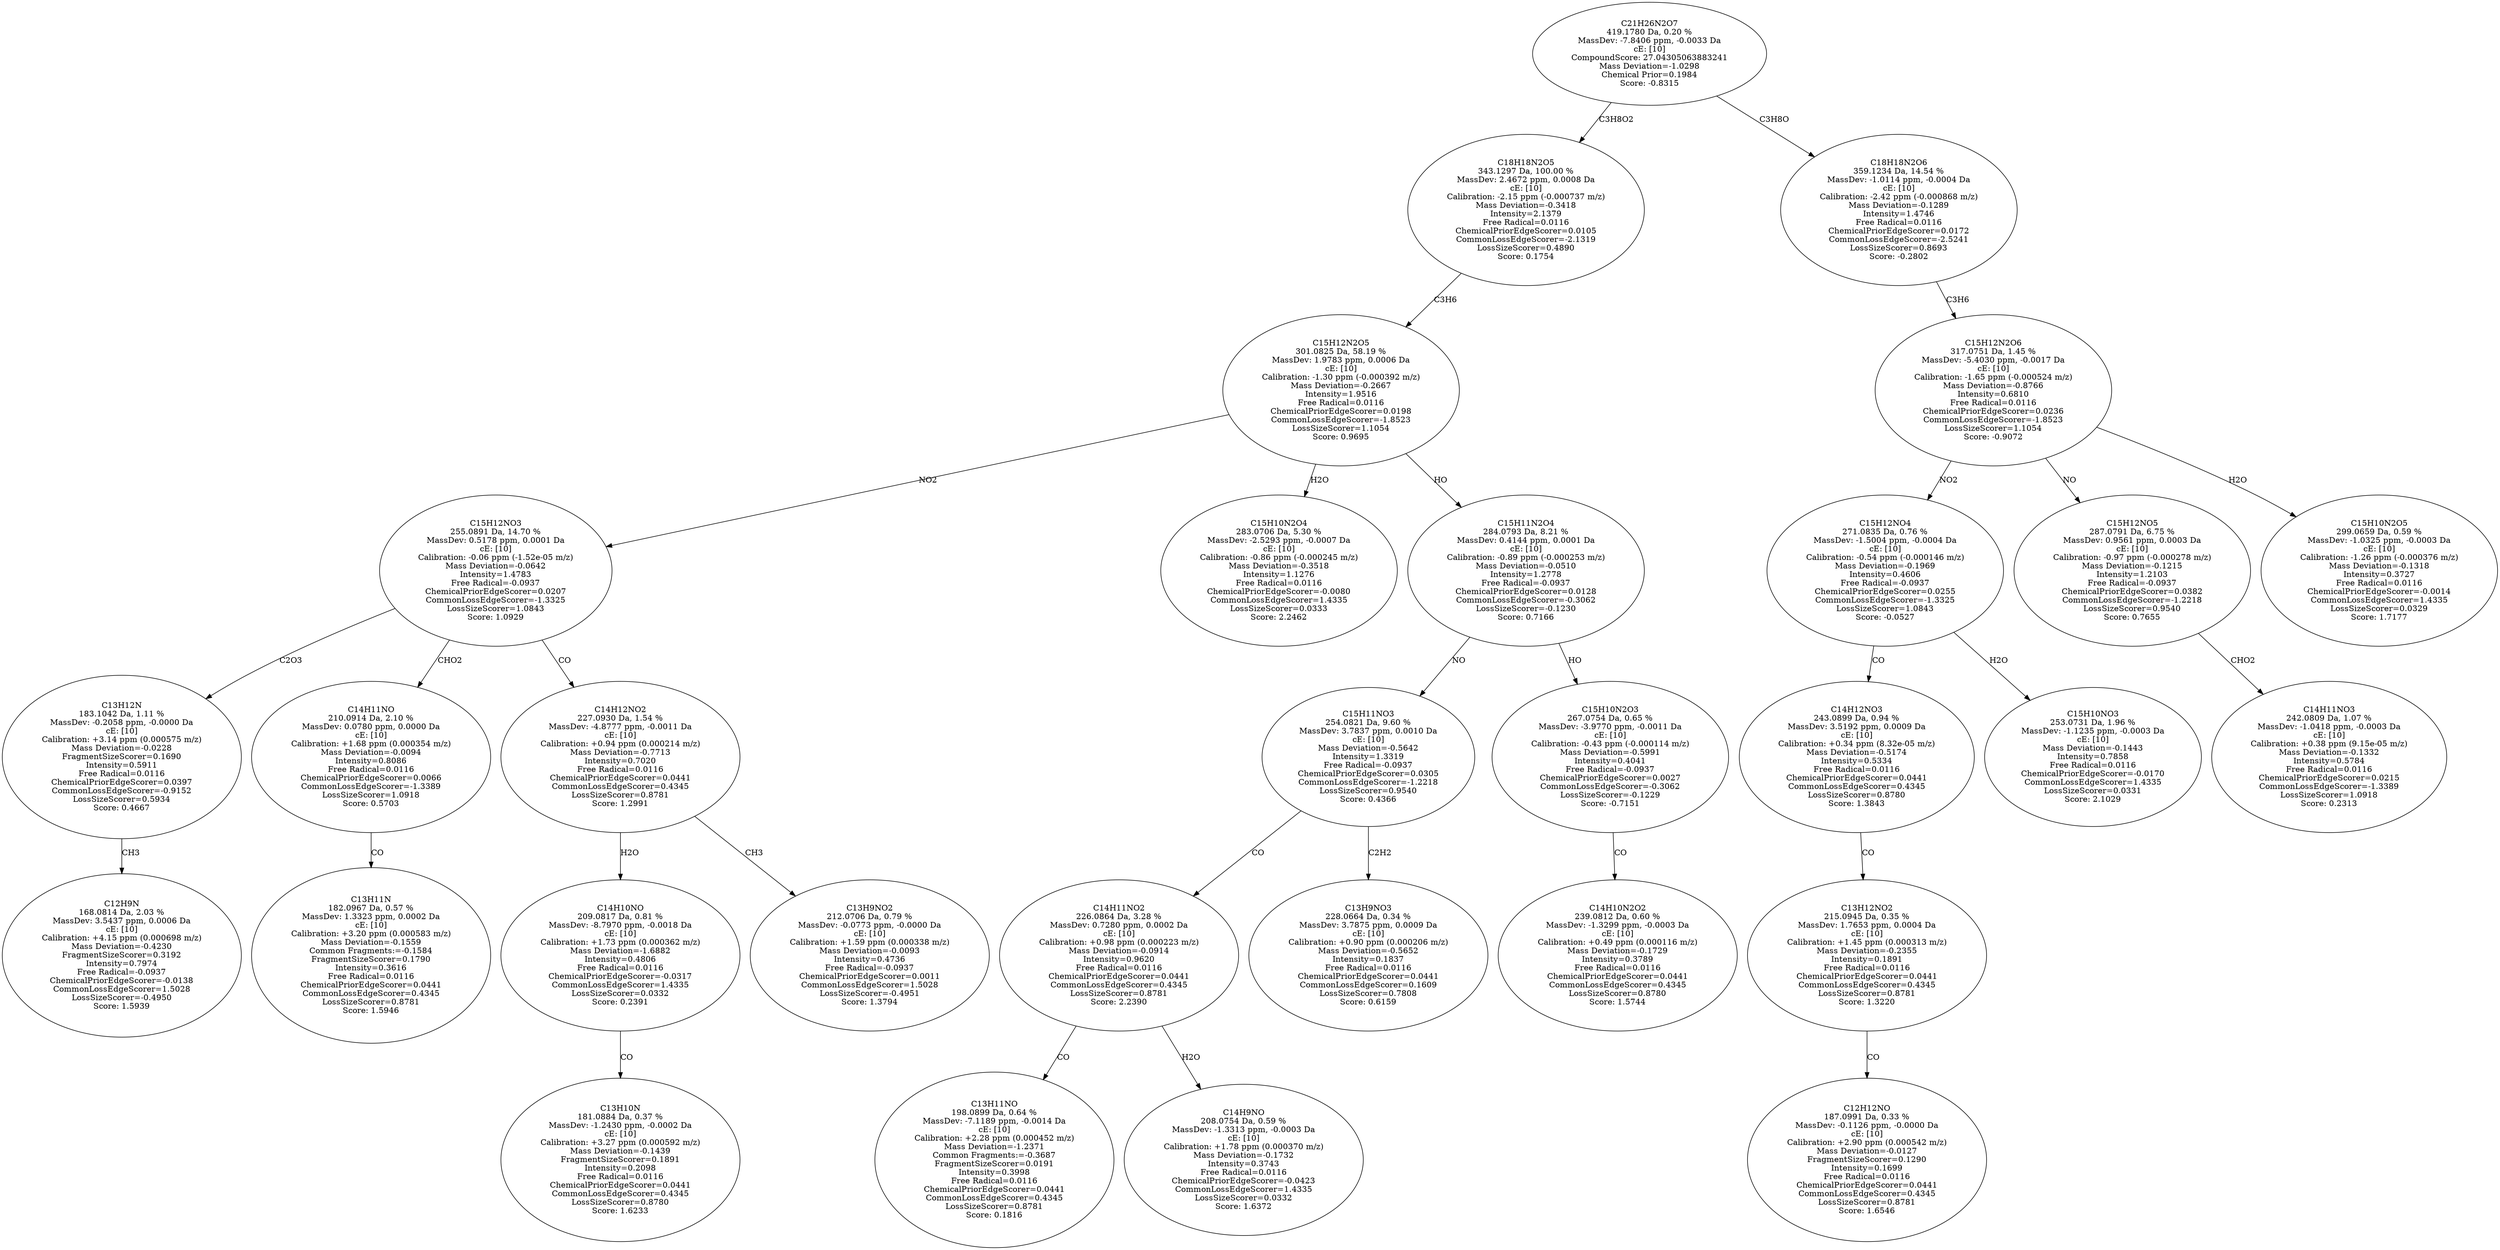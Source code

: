 strict digraph {
v1 [label="C12H9N\n168.0814 Da, 2.03 %\nMassDev: 3.5437 ppm, 0.0006 Da\ncE: [10]\nCalibration: +4.15 ppm (0.000698 m/z)\nMass Deviation=-0.4230\nFragmentSizeScorer=0.3192\nIntensity=0.7974\nFree Radical=-0.0937\nChemicalPriorEdgeScorer=-0.0138\nCommonLossEdgeScorer=1.5028\nLossSizeScorer=-0.4950\nScore: 1.5939"];
v2 [label="C13H12N\n183.1042 Da, 1.11 %\nMassDev: -0.2058 ppm, -0.0000 Da\ncE: [10]\nCalibration: +3.14 ppm (0.000575 m/z)\nMass Deviation=-0.0228\nFragmentSizeScorer=0.1690\nIntensity=0.5911\nFree Radical=0.0116\nChemicalPriorEdgeScorer=0.0397\nCommonLossEdgeScorer=-0.9152\nLossSizeScorer=0.5934\nScore: 0.4667"];
v3 [label="C13H11N\n182.0967 Da, 0.57 %\nMassDev: 1.3323 ppm, 0.0002 Da\ncE: [10]\nCalibration: +3.20 ppm (0.000583 m/z)\nMass Deviation=-0.1559\nCommon Fragments:=-0.1584\nFragmentSizeScorer=0.1790\nIntensity=0.3616\nFree Radical=0.0116\nChemicalPriorEdgeScorer=0.0441\nCommonLossEdgeScorer=0.4345\nLossSizeScorer=0.8781\nScore: 1.5946"];
v4 [label="C14H11NO\n210.0914 Da, 2.10 %\nMassDev: 0.0780 ppm, 0.0000 Da\ncE: [10]\nCalibration: +1.68 ppm (0.000354 m/z)\nMass Deviation=-0.0094\nIntensity=0.8086\nFree Radical=0.0116\nChemicalPriorEdgeScorer=0.0066\nCommonLossEdgeScorer=-1.3389\nLossSizeScorer=1.0918\nScore: 0.5703"];
v5 [label="C13H10N\n181.0884 Da, 0.37 %\nMassDev: -1.2430 ppm, -0.0002 Da\ncE: [10]\nCalibration: +3.27 ppm (0.000592 m/z)\nMass Deviation=-0.1439\nFragmentSizeScorer=0.1891\nIntensity=0.2098\nFree Radical=0.0116\nChemicalPriorEdgeScorer=0.0441\nCommonLossEdgeScorer=0.4345\nLossSizeScorer=0.8780\nScore: 1.6233"];
v6 [label="C14H10NO\n209.0817 Da, 0.81 %\nMassDev: -8.7970 ppm, -0.0018 Da\ncE: [10]\nCalibration: +1.73 ppm (0.000362 m/z)\nMass Deviation=-1.6882\nIntensity=0.4806\nFree Radical=0.0116\nChemicalPriorEdgeScorer=-0.0317\nCommonLossEdgeScorer=1.4335\nLossSizeScorer=0.0332\nScore: 0.2391"];
v7 [label="C13H9NO2\n212.0706 Da, 0.79 %\nMassDev: -0.0773 ppm, -0.0000 Da\ncE: [10]\nCalibration: +1.59 ppm (0.000338 m/z)\nMass Deviation=-0.0093\nIntensity=0.4736\nFree Radical=-0.0937\nChemicalPriorEdgeScorer=0.0011\nCommonLossEdgeScorer=1.5028\nLossSizeScorer=-0.4951\nScore: 1.3794"];
v8 [label="C14H12NO2\n227.0930 Da, 1.54 %\nMassDev: -4.8777 ppm, -0.0011 Da\ncE: [10]\nCalibration: +0.94 ppm (0.000214 m/z)\nMass Deviation=-0.7713\nIntensity=0.7020\nFree Radical=0.0116\nChemicalPriorEdgeScorer=0.0441\nCommonLossEdgeScorer=0.4345\nLossSizeScorer=0.8781\nScore: 1.2991"];
v9 [label="C15H12NO3\n255.0891 Da, 14.70 %\nMassDev: 0.5178 ppm, 0.0001 Da\ncE: [10]\nCalibration: -0.06 ppm (-1.52e-05 m/z)\nMass Deviation=-0.0642\nIntensity=1.4783\nFree Radical=-0.0937\nChemicalPriorEdgeScorer=0.0207\nCommonLossEdgeScorer=-1.3325\nLossSizeScorer=1.0843\nScore: 1.0929"];
v10 [label="C15H10N2O4\n283.0706 Da, 5.30 %\nMassDev: -2.5293 ppm, -0.0007 Da\ncE: [10]\nCalibration: -0.86 ppm (-0.000245 m/z)\nMass Deviation=-0.3518\nIntensity=1.1276\nFree Radical=0.0116\nChemicalPriorEdgeScorer=-0.0080\nCommonLossEdgeScorer=1.4335\nLossSizeScorer=0.0333\nScore: 2.2462"];
v11 [label="C13H11NO\n198.0899 Da, 0.64 %\nMassDev: -7.1189 ppm, -0.0014 Da\ncE: [10]\nCalibration: +2.28 ppm (0.000452 m/z)\nMass Deviation=-1.2371\nCommon Fragments:=-0.3687\nFragmentSizeScorer=0.0191\nIntensity=0.3998\nFree Radical=0.0116\nChemicalPriorEdgeScorer=0.0441\nCommonLossEdgeScorer=0.4345\nLossSizeScorer=0.8781\nScore: 0.1816"];
v12 [label="C14H9NO\n208.0754 Da, 0.59 %\nMassDev: -1.3313 ppm, -0.0003 Da\ncE: [10]\nCalibration: +1.78 ppm (0.000370 m/z)\nMass Deviation=-0.1732\nIntensity=0.3743\nFree Radical=0.0116\nChemicalPriorEdgeScorer=-0.0423\nCommonLossEdgeScorer=1.4335\nLossSizeScorer=0.0332\nScore: 1.6372"];
v13 [label="C14H11NO2\n226.0864 Da, 3.28 %\nMassDev: 0.7280 ppm, 0.0002 Da\ncE: [10]\nCalibration: +0.98 ppm (0.000223 m/z)\nMass Deviation=-0.0914\nIntensity=0.9620\nFree Radical=0.0116\nChemicalPriorEdgeScorer=0.0441\nCommonLossEdgeScorer=0.4345\nLossSizeScorer=0.8781\nScore: 2.2390"];
v14 [label="C13H9NO3\n228.0664 Da, 0.34 %\nMassDev: 3.7875 ppm, 0.0009 Da\ncE: [10]\nCalibration: +0.90 ppm (0.000206 m/z)\nMass Deviation=-0.5652\nIntensity=0.1837\nFree Radical=0.0116\nChemicalPriorEdgeScorer=0.0441\nCommonLossEdgeScorer=0.1609\nLossSizeScorer=0.7808\nScore: 0.6159"];
v15 [label="C15H11NO3\n254.0821 Da, 9.60 %\nMassDev: 3.7837 ppm, 0.0010 Da\ncE: [10]\nMass Deviation=-0.5642\nIntensity=1.3319\nFree Radical=-0.0937\nChemicalPriorEdgeScorer=0.0305\nCommonLossEdgeScorer=-1.2218\nLossSizeScorer=0.9540\nScore: 0.4366"];
v16 [label="C14H10N2O2\n239.0812 Da, 0.60 %\nMassDev: -1.3299 ppm, -0.0003 Da\ncE: [10]\nCalibration: +0.49 ppm (0.000116 m/z)\nMass Deviation=-0.1729\nIntensity=0.3789\nFree Radical=0.0116\nChemicalPriorEdgeScorer=0.0441\nCommonLossEdgeScorer=0.4345\nLossSizeScorer=0.8780\nScore: 1.5744"];
v17 [label="C15H10N2O3\n267.0754 Da, 0.65 %\nMassDev: -3.9770 ppm, -0.0011 Da\ncE: [10]\nCalibration: -0.43 ppm (-0.000114 m/z)\nMass Deviation=-0.5991\nIntensity=0.4041\nFree Radical=-0.0937\nChemicalPriorEdgeScorer=0.0027\nCommonLossEdgeScorer=-0.3062\nLossSizeScorer=-0.1229\nScore: -0.7151"];
v18 [label="C15H11N2O4\n284.0793 Da, 8.21 %\nMassDev: 0.4144 ppm, 0.0001 Da\ncE: [10]\nCalibration: -0.89 ppm (-0.000253 m/z)\nMass Deviation=-0.0510\nIntensity=1.2778\nFree Radical=-0.0937\nChemicalPriorEdgeScorer=0.0128\nCommonLossEdgeScorer=-0.3062\nLossSizeScorer=-0.1230\nScore: 0.7166"];
v19 [label="C15H12N2O5\n301.0825 Da, 58.19 %\nMassDev: 1.9783 ppm, 0.0006 Da\ncE: [10]\nCalibration: -1.30 ppm (-0.000392 m/z)\nMass Deviation=-0.2667\nIntensity=1.9516\nFree Radical=0.0116\nChemicalPriorEdgeScorer=0.0198\nCommonLossEdgeScorer=-1.8523\nLossSizeScorer=1.1054\nScore: 0.9695"];
v20 [label="C18H18N2O5\n343.1297 Da, 100.00 %\nMassDev: 2.4672 ppm, 0.0008 Da\ncE: [10]\nCalibration: -2.15 ppm (-0.000737 m/z)\nMass Deviation=-0.3418\nIntensity=2.1379\nFree Radical=0.0116\nChemicalPriorEdgeScorer=0.0105\nCommonLossEdgeScorer=-2.1319\nLossSizeScorer=0.4890\nScore: 0.1754"];
v21 [label="C12H12NO\n187.0991 Da, 0.33 %\nMassDev: -0.1126 ppm, -0.0000 Da\ncE: [10]\nCalibration: +2.90 ppm (0.000542 m/z)\nMass Deviation=-0.0127\nFragmentSizeScorer=0.1290\nIntensity=0.1699\nFree Radical=0.0116\nChemicalPriorEdgeScorer=0.0441\nCommonLossEdgeScorer=0.4345\nLossSizeScorer=0.8781\nScore: 1.6546"];
v22 [label="C13H12NO2\n215.0945 Da, 0.35 %\nMassDev: 1.7653 ppm, 0.0004 Da\ncE: [10]\nCalibration: +1.45 ppm (0.000313 m/z)\nMass Deviation=-0.2355\nIntensity=0.1891\nFree Radical=0.0116\nChemicalPriorEdgeScorer=0.0441\nCommonLossEdgeScorer=0.4345\nLossSizeScorer=0.8781\nScore: 1.3220"];
v23 [label="C14H12NO3\n243.0899 Da, 0.94 %\nMassDev: 3.5192 ppm, 0.0009 Da\ncE: [10]\nCalibration: +0.34 ppm (8.32e-05 m/z)\nMass Deviation=-0.5174\nIntensity=0.5334\nFree Radical=0.0116\nChemicalPriorEdgeScorer=0.0441\nCommonLossEdgeScorer=0.4345\nLossSizeScorer=0.8780\nScore: 1.3843"];
v24 [label="C15H10NO3\n253.0731 Da, 1.96 %\nMassDev: -1.1235 ppm, -0.0003 Da\ncE: [10]\nMass Deviation=-0.1443\nIntensity=0.7858\nFree Radical=0.0116\nChemicalPriorEdgeScorer=-0.0170\nCommonLossEdgeScorer=1.4335\nLossSizeScorer=0.0331\nScore: 2.1029"];
v25 [label="C15H12NO4\n271.0835 Da, 0.76 %\nMassDev: -1.5004 ppm, -0.0004 Da\ncE: [10]\nCalibration: -0.54 ppm (-0.000146 m/z)\nMass Deviation=-0.1969\nIntensity=0.4606\nFree Radical=-0.0937\nChemicalPriorEdgeScorer=0.0255\nCommonLossEdgeScorer=-1.3325\nLossSizeScorer=1.0843\nScore: -0.0527"];
v26 [label="C14H11NO3\n242.0809 Da, 1.07 %\nMassDev: -1.0418 ppm, -0.0003 Da\ncE: [10]\nCalibration: +0.38 ppm (9.15e-05 m/z)\nMass Deviation=-0.1332\nIntensity=0.5784\nFree Radical=0.0116\nChemicalPriorEdgeScorer=0.0215\nCommonLossEdgeScorer=-1.3389\nLossSizeScorer=1.0918\nScore: 0.2313"];
v27 [label="C15H12NO5\n287.0791 Da, 6.75 %\nMassDev: 0.9561 ppm, 0.0003 Da\ncE: [10]\nCalibration: -0.97 ppm (-0.000278 m/z)\nMass Deviation=-0.1215\nIntensity=1.2103\nFree Radical=-0.0937\nChemicalPriorEdgeScorer=0.0382\nCommonLossEdgeScorer=-1.2218\nLossSizeScorer=0.9540\nScore: 0.7655"];
v28 [label="C15H10N2O5\n299.0659 Da, 0.59 %\nMassDev: -1.0325 ppm, -0.0003 Da\ncE: [10]\nCalibration: -1.26 ppm (-0.000376 m/z)\nMass Deviation=-0.1318\nIntensity=0.3727\nFree Radical=0.0116\nChemicalPriorEdgeScorer=-0.0014\nCommonLossEdgeScorer=1.4335\nLossSizeScorer=0.0329\nScore: 1.7177"];
v29 [label="C15H12N2O6\n317.0751 Da, 1.45 %\nMassDev: -5.4030 ppm, -0.0017 Da\ncE: [10]\nCalibration: -1.65 ppm (-0.000524 m/z)\nMass Deviation=-0.8766\nIntensity=0.6810\nFree Radical=0.0116\nChemicalPriorEdgeScorer=0.0236\nCommonLossEdgeScorer=-1.8523\nLossSizeScorer=1.1054\nScore: -0.9072"];
v30 [label="C18H18N2O6\n359.1234 Da, 14.54 %\nMassDev: -1.0114 ppm, -0.0004 Da\ncE: [10]\nCalibration: -2.42 ppm (-0.000868 m/z)\nMass Deviation=-0.1289\nIntensity=1.4746\nFree Radical=0.0116\nChemicalPriorEdgeScorer=0.0172\nCommonLossEdgeScorer=-2.5241\nLossSizeScorer=0.8693\nScore: -0.2802"];
v31 [label="C21H26N2O7\n419.1780 Da, 0.20 %\nMassDev: -7.8406 ppm, -0.0033 Da\ncE: [10]\nCompoundScore: 27.04305063883241\nMass Deviation=-1.0298\nChemical Prior=0.1984\nScore: -0.8315"];
v2 -> v1 [label="CH3"];
v9 -> v2 [label="C2O3"];
v4 -> v3 [label="CO"];
v9 -> v4 [label="CHO2"];
v6 -> v5 [label="CO"];
v8 -> v6 [label="H2O"];
v8 -> v7 [label="CH3"];
v9 -> v8 [label="CO"];
v19 -> v9 [label="NO2"];
v19 -> v10 [label="H2O"];
v13 -> v11 [label="CO"];
v13 -> v12 [label="H2O"];
v15 -> v13 [label="CO"];
v15 -> v14 [label="C2H2"];
v18 -> v15 [label="NO"];
v17 -> v16 [label="CO"];
v18 -> v17 [label="HO"];
v19 -> v18 [label="HO"];
v20 -> v19 [label="C3H6"];
v31 -> v20 [label="C3H8O2"];
v22 -> v21 [label="CO"];
v23 -> v22 [label="CO"];
v25 -> v23 [label="CO"];
v25 -> v24 [label="H2O"];
v29 -> v25 [label="NO2"];
v27 -> v26 [label="CHO2"];
v29 -> v27 [label="NO"];
v29 -> v28 [label="H2O"];
v30 -> v29 [label="C3H6"];
v31 -> v30 [label="C3H8O"];
}